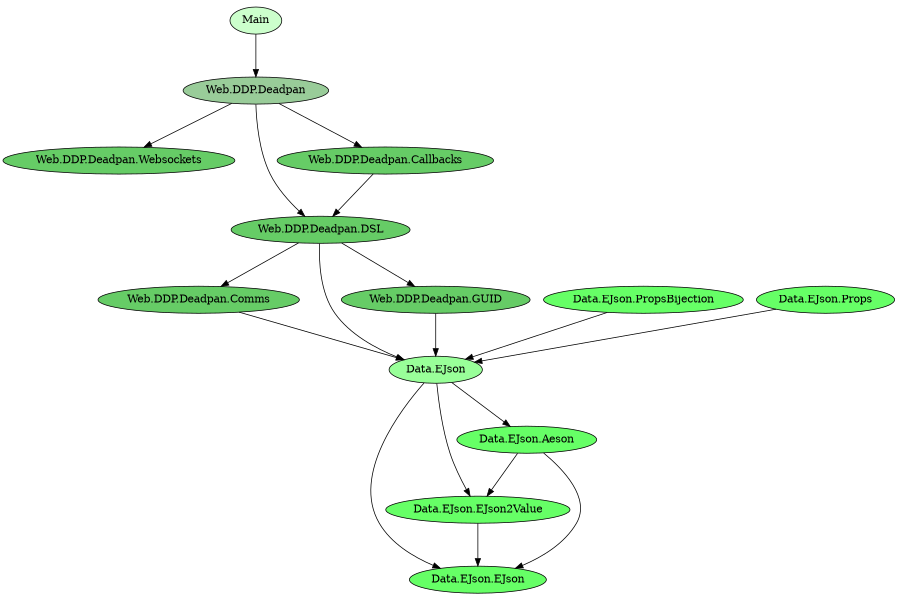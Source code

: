 digraph G {
size="6,4";
ratio="fill";
u6[fillcolor="#ccffcc",style="filled",label="Main"];
u5[fillcolor="#99ff99",style="filled",label="Data.EJson"];
u4[fillcolor="#66ff66",style="filled",label="Data.EJson.PropsBijection"];
u3[fillcolor="#66ff66",style="filled",label="Data.EJson.Props"];
u2[fillcolor="#66ff66",style="filled",label="Data.EJson.EJson2Value"];
u1[fillcolor="#66ff66",style="filled",label="Data.EJson.EJson"];
u0[fillcolor="#66ff66",style="filled",label="Data.EJson.Aeson"];
u12[fillcolor="#99cc99",style="filled",label="Web.DDP.Deadpan"];
u11[fillcolor="#66cc66",style="filled",label="Web.DDP.Deadpan.Websockets"];
u10[fillcolor="#66cc66",style="filled",label="Web.DDP.Deadpan.GUID"];
u9[fillcolor="#66cc66",style="filled",label="Web.DDP.Deadpan.DSL"];
u8[fillcolor="#66cc66",style="filled",label="Web.DDP.Deadpan.Comms"];
u7[fillcolor="#66cc66",style="filled",label="Web.DDP.Deadpan.Callbacks"];
u0 -> u1;
u0 -> u2;
u2 -> u1;
u3 -> u5;
u4 -> u5;
u5 -> u0;
u5 -> u1;
u5 -> u2;
u6 -> u12;
u7 -> u9;
u8 -> u5;
u9 -> u5;
u9 -> u8;
u9 -> u10;
u10 -> u5;
u12 -> u7;
u12 -> u9;
u12 -> u11;

}

